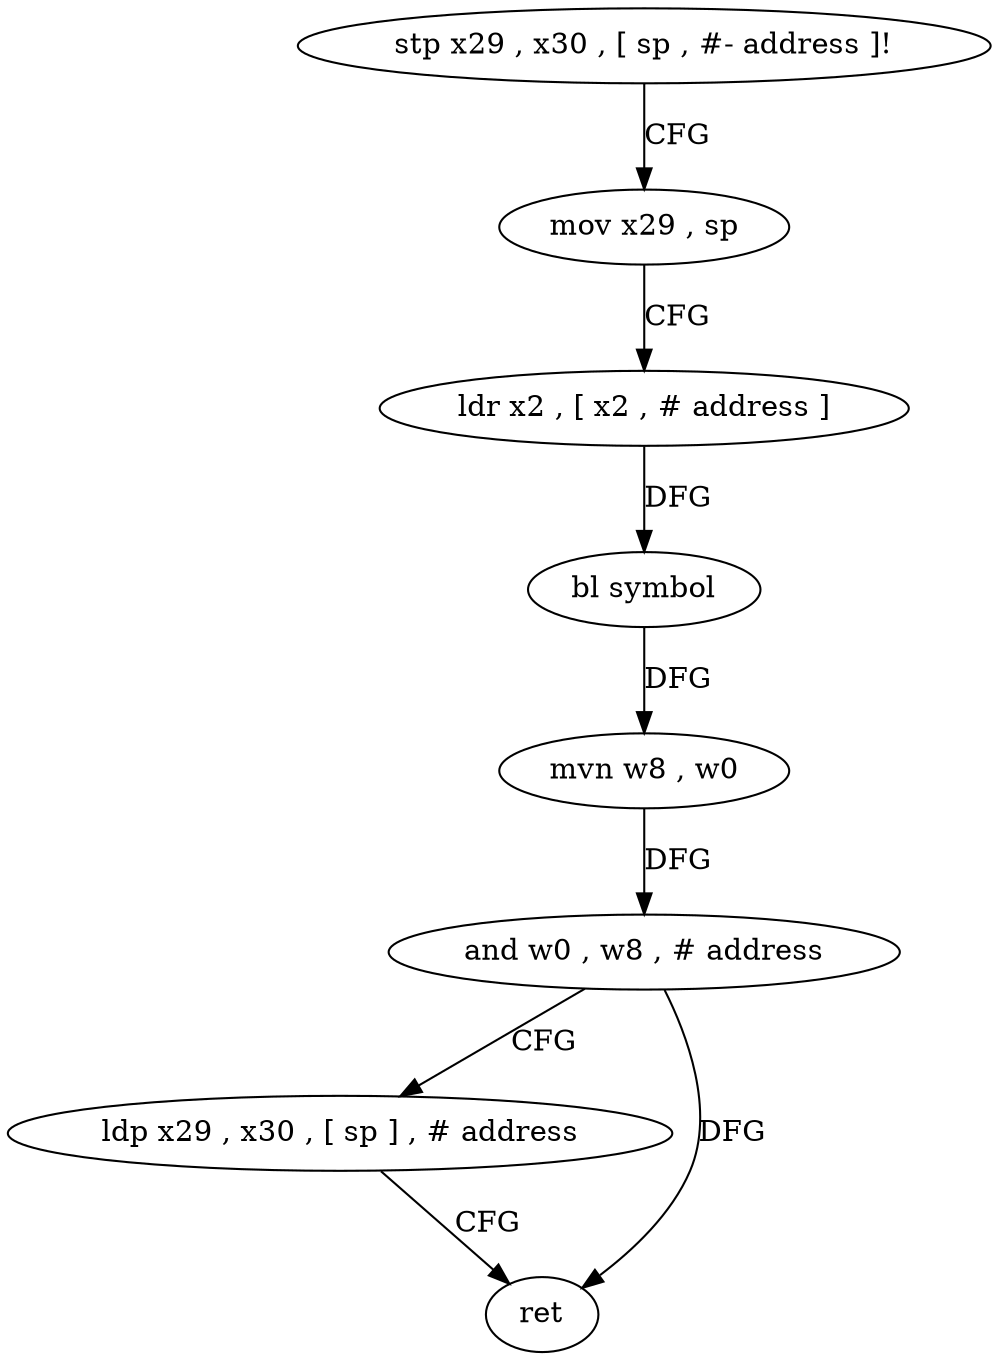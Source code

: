digraph "func" {
"4214580" [label = "stp x29 , x30 , [ sp , #- address ]!" ]
"4214584" [label = "mov x29 , sp" ]
"4214588" [label = "ldr x2 , [ x2 , # address ]" ]
"4214592" [label = "bl symbol" ]
"4214596" [label = "mvn w8 , w0" ]
"4214600" [label = "and w0 , w8 , # address" ]
"4214604" [label = "ldp x29 , x30 , [ sp ] , # address" ]
"4214608" [label = "ret" ]
"4214580" -> "4214584" [ label = "CFG" ]
"4214584" -> "4214588" [ label = "CFG" ]
"4214588" -> "4214592" [ label = "DFG" ]
"4214592" -> "4214596" [ label = "DFG" ]
"4214596" -> "4214600" [ label = "DFG" ]
"4214600" -> "4214604" [ label = "CFG" ]
"4214600" -> "4214608" [ label = "DFG" ]
"4214604" -> "4214608" [ label = "CFG" ]
}
